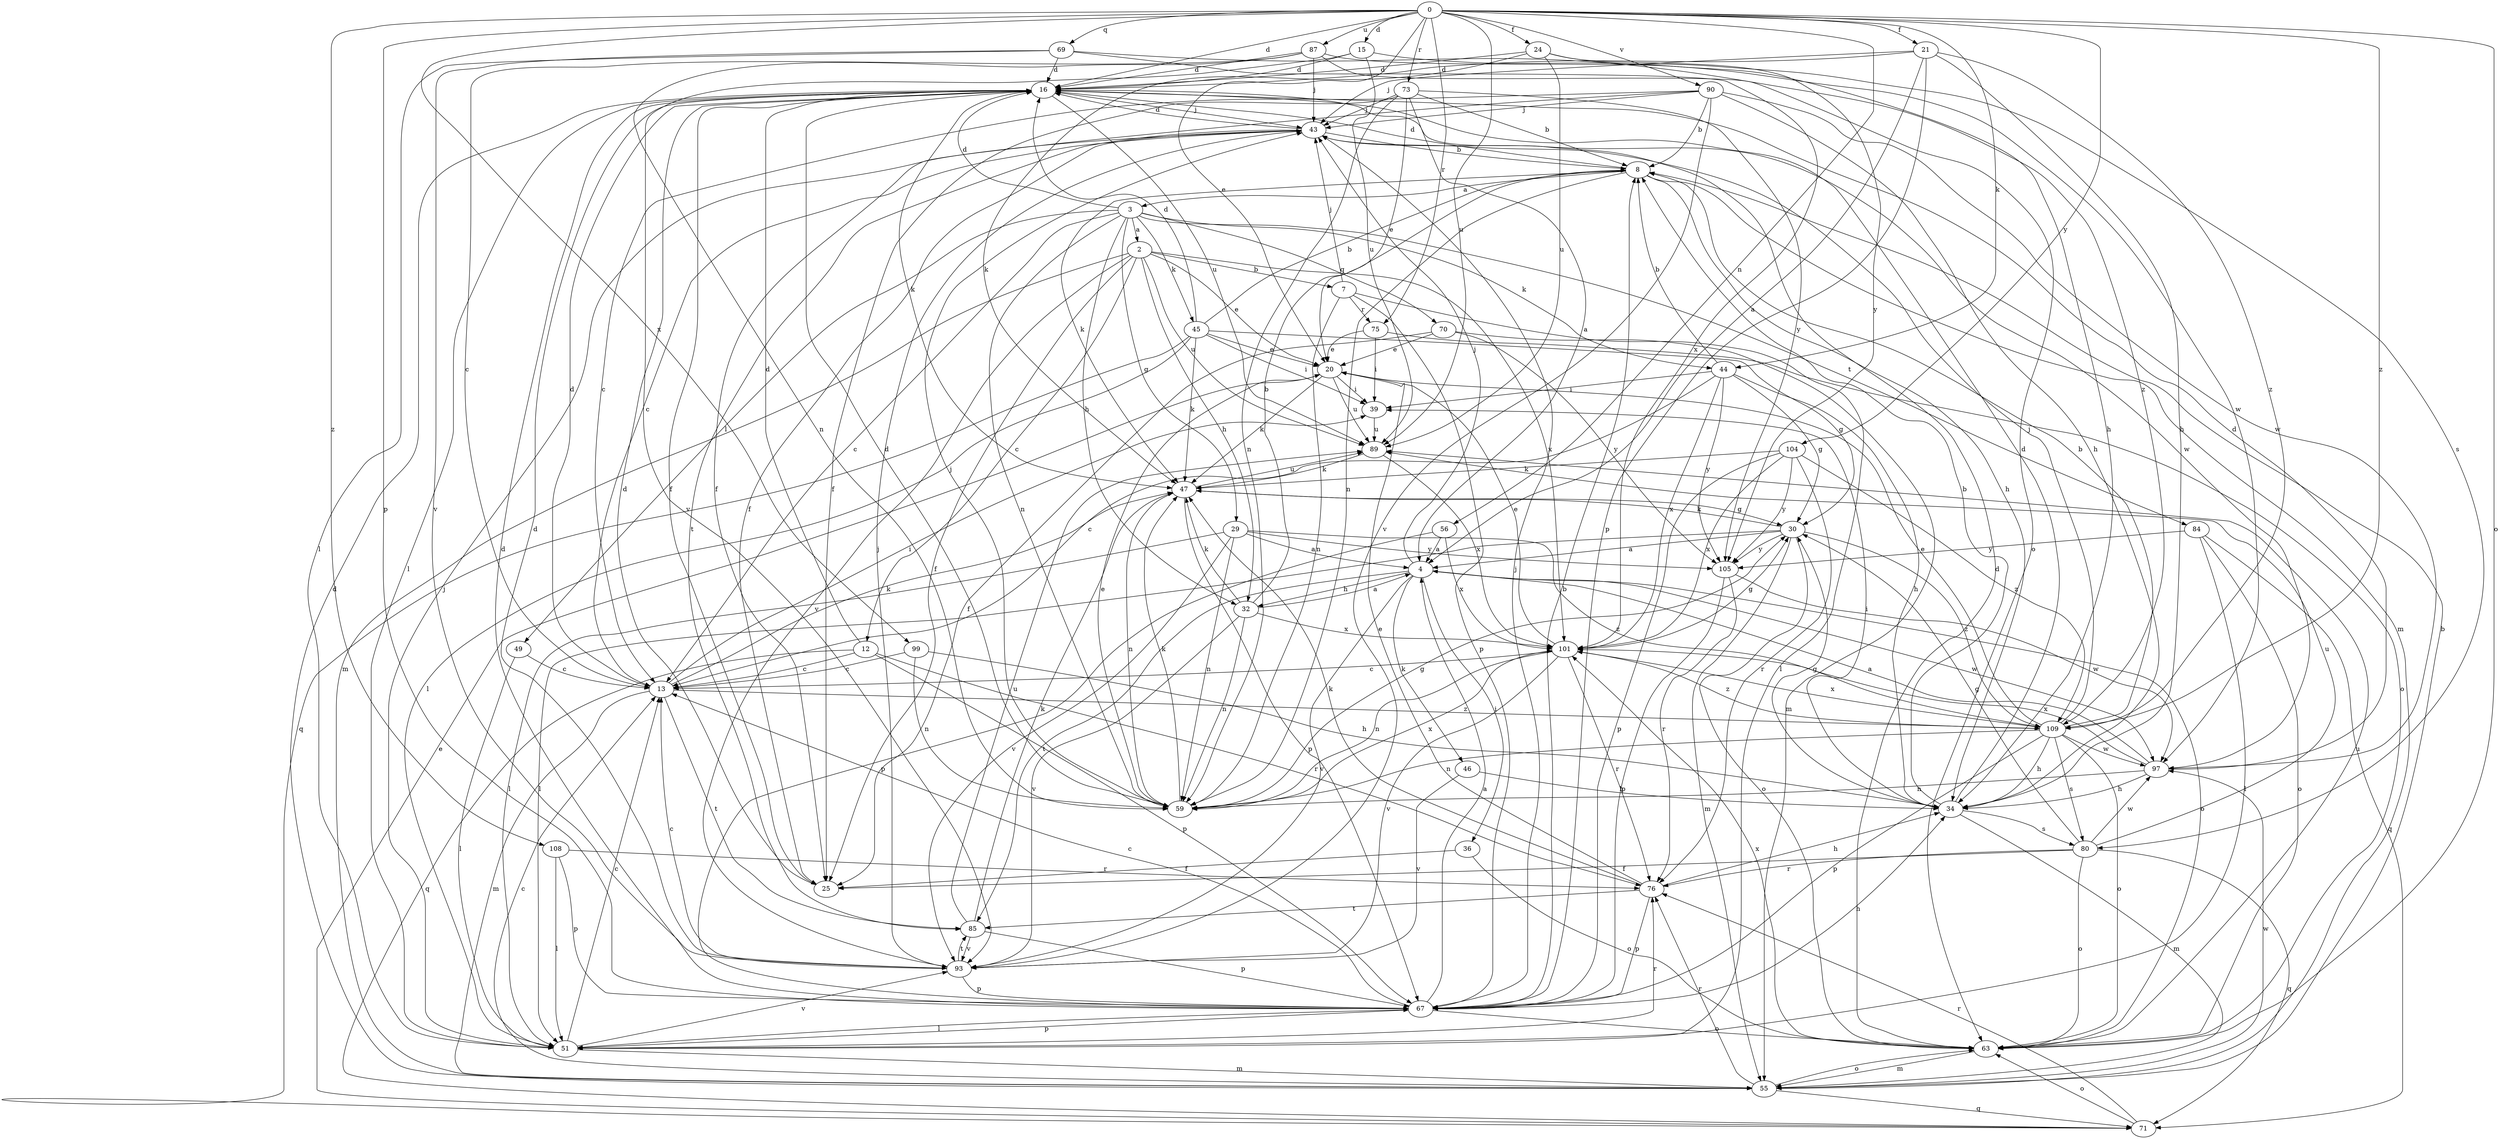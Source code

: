 strict digraph  {
0;
2;
3;
4;
7;
8;
12;
13;
15;
16;
20;
21;
24;
25;
29;
30;
32;
34;
36;
39;
43;
44;
45;
46;
47;
49;
51;
55;
56;
59;
63;
67;
69;
70;
71;
73;
75;
76;
80;
84;
85;
87;
89;
90;
93;
97;
99;
101;
104;
105;
108;
109;
0 -> 15  [label=d];
0 -> 16  [label=d];
0 -> 20  [label=e];
0 -> 21  [label=f];
0 -> 24  [label=f];
0 -> 44  [label=k];
0 -> 56  [label=n];
0 -> 63  [label=o];
0 -> 67  [label=p];
0 -> 69  [label=q];
0 -> 73  [label=r];
0 -> 75  [label=r];
0 -> 87  [label=u];
0 -> 89  [label=u];
0 -> 90  [label=v];
0 -> 99  [label=x];
0 -> 104  [label=y];
0 -> 108  [label=z];
0 -> 109  [label=z];
2 -> 7  [label=b];
2 -> 12  [label=c];
2 -> 20  [label=e];
2 -> 25  [label=f];
2 -> 32  [label=h];
2 -> 55  [label=m];
2 -> 89  [label=u];
2 -> 93  [label=v];
2 -> 101  [label=x];
3 -> 2  [label=a];
3 -> 13  [label=c];
3 -> 16  [label=d];
3 -> 29  [label=g];
3 -> 32  [label=h];
3 -> 44  [label=k];
3 -> 45  [label=k];
3 -> 49  [label=l];
3 -> 59  [label=n];
3 -> 70  [label=q];
3 -> 84  [label=t];
4 -> 32  [label=h];
4 -> 36  [label=i];
4 -> 43  [label=j];
4 -> 46  [label=k];
4 -> 63  [label=o];
4 -> 85  [label=t];
4 -> 93  [label=v];
4 -> 97  [label=w];
7 -> 43  [label=j];
7 -> 51  [label=l];
7 -> 59  [label=n];
7 -> 67  [label=p];
7 -> 75  [label=r];
8 -> 3  [label=a];
8 -> 16  [label=d];
8 -> 34  [label=h];
8 -> 47  [label=k];
8 -> 55  [label=m];
8 -> 59  [label=n];
12 -> 13  [label=c];
12 -> 16  [label=d];
12 -> 67  [label=p];
12 -> 71  [label=q];
12 -> 76  [label=r];
13 -> 16  [label=d];
13 -> 39  [label=i];
13 -> 47  [label=k];
13 -> 55  [label=m];
13 -> 85  [label=t];
13 -> 109  [label=z];
15 -> 16  [label=d];
15 -> 34  [label=h];
15 -> 89  [label=u];
15 -> 93  [label=v];
16 -> 25  [label=f];
16 -> 43  [label=j];
16 -> 47  [label=k];
16 -> 51  [label=l];
16 -> 89  [label=u];
20 -> 39  [label=i];
20 -> 47  [label=k];
20 -> 89  [label=u];
21 -> 4  [label=a];
21 -> 16  [label=d];
21 -> 34  [label=h];
21 -> 43  [label=j];
21 -> 67  [label=p];
21 -> 109  [label=z];
24 -> 16  [label=d];
24 -> 47  [label=k];
24 -> 80  [label=s];
24 -> 89  [label=u];
24 -> 105  [label=y];
25 -> 16  [label=d];
29 -> 4  [label=a];
29 -> 51  [label=l];
29 -> 59  [label=n];
29 -> 93  [label=v];
29 -> 105  [label=y];
29 -> 109  [label=z];
30 -> 4  [label=a];
30 -> 47  [label=k];
30 -> 51  [label=l];
30 -> 55  [label=m];
30 -> 63  [label=o];
30 -> 105  [label=y];
30 -> 109  [label=z];
32 -> 4  [label=a];
32 -> 8  [label=b];
32 -> 47  [label=k];
32 -> 59  [label=n];
32 -> 93  [label=v];
32 -> 101  [label=x];
34 -> 8  [label=b];
34 -> 16  [label=d];
34 -> 30  [label=g];
34 -> 39  [label=i];
34 -> 55  [label=m];
34 -> 80  [label=s];
36 -> 25  [label=f];
36 -> 63  [label=o];
39 -> 89  [label=u];
43 -> 8  [label=b];
43 -> 13  [label=c];
43 -> 16  [label=d];
43 -> 25  [label=f];
43 -> 85  [label=t];
43 -> 97  [label=w];
44 -> 8  [label=b];
44 -> 13  [label=c];
44 -> 30  [label=g];
44 -> 34  [label=h];
44 -> 39  [label=i];
44 -> 101  [label=x];
44 -> 105  [label=y];
45 -> 8  [label=b];
45 -> 16  [label=d];
45 -> 20  [label=e];
45 -> 30  [label=g];
45 -> 39  [label=i];
45 -> 47  [label=k];
45 -> 51  [label=l];
45 -> 71  [label=q];
46 -> 34  [label=h];
46 -> 93  [label=v];
47 -> 30  [label=g];
47 -> 59  [label=n];
47 -> 67  [label=p];
47 -> 89  [label=u];
49 -> 13  [label=c];
49 -> 51  [label=l];
51 -> 13  [label=c];
51 -> 43  [label=j];
51 -> 55  [label=m];
51 -> 67  [label=p];
51 -> 76  [label=r];
51 -> 93  [label=v];
55 -> 8  [label=b];
55 -> 13  [label=c];
55 -> 16  [label=d];
55 -> 63  [label=o];
55 -> 71  [label=q];
55 -> 76  [label=r];
55 -> 97  [label=w];
56 -> 4  [label=a];
56 -> 67  [label=p];
56 -> 101  [label=x];
59 -> 16  [label=d];
59 -> 20  [label=e];
59 -> 30  [label=g];
59 -> 43  [label=j];
59 -> 47  [label=k];
59 -> 101  [label=x];
63 -> 16  [label=d];
63 -> 55  [label=m];
63 -> 89  [label=u];
63 -> 101  [label=x];
67 -> 4  [label=a];
67 -> 8  [label=b];
67 -> 13  [label=c];
67 -> 16  [label=d];
67 -> 34  [label=h];
67 -> 43  [label=j];
67 -> 51  [label=l];
67 -> 63  [label=o];
69 -> 16  [label=d];
69 -> 51  [label=l];
69 -> 93  [label=v];
69 -> 101  [label=x];
69 -> 109  [label=z];
70 -> 20  [label=e];
70 -> 25  [label=f];
70 -> 55  [label=m];
70 -> 105  [label=y];
71 -> 20  [label=e];
71 -> 63  [label=o];
71 -> 76  [label=r];
73 -> 4  [label=a];
73 -> 8  [label=b];
73 -> 20  [label=e];
73 -> 25  [label=f];
73 -> 43  [label=j];
73 -> 59  [label=n];
73 -> 105  [label=y];
75 -> 20  [label=e];
75 -> 39  [label=i];
75 -> 63  [label=o];
76 -> 20  [label=e];
76 -> 34  [label=h];
76 -> 47  [label=k];
76 -> 67  [label=p];
76 -> 85  [label=t];
80 -> 25  [label=f];
80 -> 30  [label=g];
80 -> 63  [label=o];
80 -> 71  [label=q];
80 -> 76  [label=r];
80 -> 89  [label=u];
80 -> 97  [label=w];
84 -> 51  [label=l];
84 -> 63  [label=o];
84 -> 71  [label=q];
84 -> 105  [label=y];
85 -> 47  [label=k];
85 -> 67  [label=p];
85 -> 89  [label=u];
85 -> 93  [label=v];
87 -> 13  [label=c];
87 -> 16  [label=d];
87 -> 43  [label=j];
87 -> 59  [label=n];
87 -> 63  [label=o];
87 -> 97  [label=w];
89 -> 47  [label=k];
89 -> 101  [label=x];
90 -> 8  [label=b];
90 -> 13  [label=c];
90 -> 25  [label=f];
90 -> 34  [label=h];
90 -> 43  [label=j];
90 -> 93  [label=v];
90 -> 97  [label=w];
93 -> 13  [label=c];
93 -> 16  [label=d];
93 -> 43  [label=j];
93 -> 67  [label=p];
93 -> 85  [label=t];
97 -> 4  [label=a];
97 -> 16  [label=d];
97 -> 34  [label=h];
97 -> 59  [label=n];
97 -> 101  [label=x];
99 -> 13  [label=c];
99 -> 34  [label=h];
99 -> 59  [label=n];
101 -> 13  [label=c];
101 -> 20  [label=e];
101 -> 30  [label=g];
101 -> 59  [label=n];
101 -> 76  [label=r];
101 -> 93  [label=v];
101 -> 109  [label=z];
104 -> 47  [label=k];
104 -> 67  [label=p];
104 -> 76  [label=r];
104 -> 101  [label=x];
104 -> 105  [label=y];
104 -> 109  [label=z];
105 -> 67  [label=p];
105 -> 76  [label=r];
105 -> 97  [label=w];
108 -> 51  [label=l];
108 -> 67  [label=p];
108 -> 76  [label=r];
109 -> 8  [label=b];
109 -> 20  [label=e];
109 -> 34  [label=h];
109 -> 43  [label=j];
109 -> 59  [label=n];
109 -> 63  [label=o];
109 -> 67  [label=p];
109 -> 80  [label=s];
109 -> 97  [label=w];
109 -> 101  [label=x];
}
